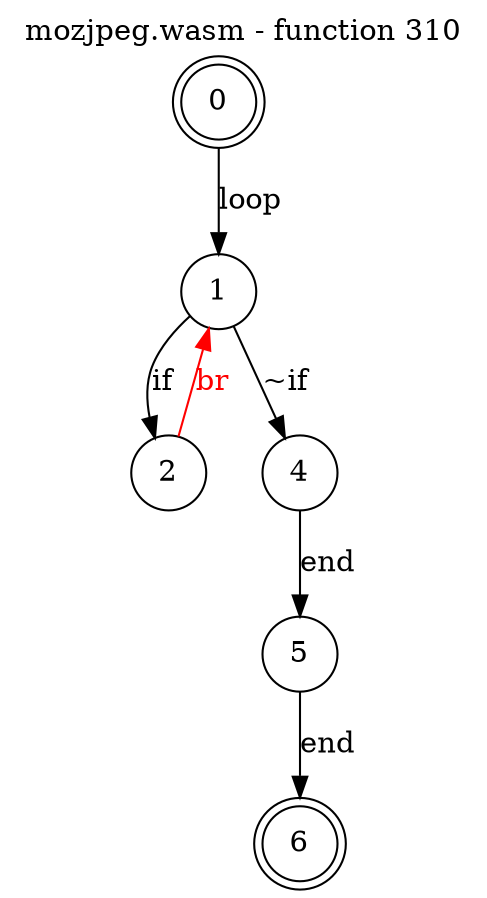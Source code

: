 digraph finite_state_machine {
    label = "mozjpeg.wasm - function 310"
    labelloc =  t
    labelfontsize = 16
    labelfontcolor = black
    labelfontname = "Helvetica"
    node [shape = doublecircle]; 0 6;
    node [shape = circle];
    0 -> 1[label="loop"];
    1 -> 2[label="if"];
    1 -> 4[label="~if"];
    2 -> 1[color="red" fontcolor="red" label="br"];
    4 -> 5[label="end"];
    5 -> 6[label="end"];
}
